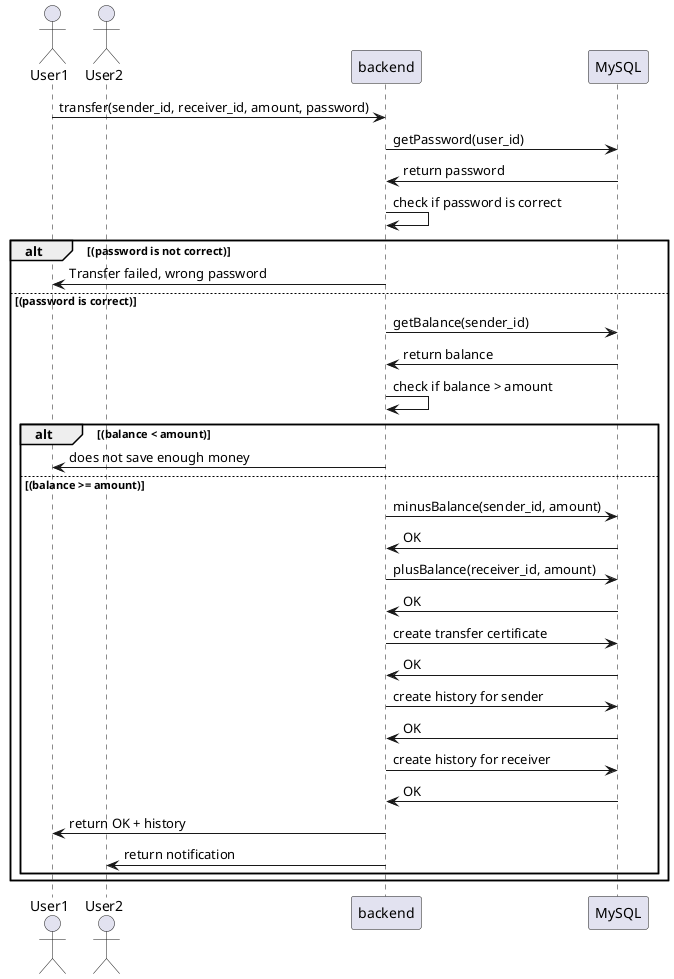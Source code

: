 @startuml transfer
    actor User1
    actor User2
    User1 -> "backend" : transfer(sender_id, receiver_id, amount, password)
    "backend" -> "MySQL" : getPassword(user_id)
    "MySQL" -> "backend" : return password
    "backend" -> "backend" : check if password is correct
    alt (password is not correct)
    "backend" -> User1 : Transfer failed, wrong password
    else (password is correct)

    "backend" -> "MySQL" : getBalance(sender_id)
    "MySQL" -> "backend" : return balance
    "backend" -> "backend" : check if balance > amount
    alt (balance < amount)
    "backend" -> User1 : does not save enough money
   
    else (balance >= amount)
    "backend" -> "MySQL" : minusBalance(sender_id, amount)
    "MySQL" -> "backend" : OK
    "backend" -> "MySQL" : plusBalance(receiver_id, amount)
    "MySQL" -> "backend" : OK
    "backend" -> "MySQL" : create transfer certificate
    "MySQL" -> "backend" : OK
    "backend" -> "MySQL" : create history for sender
    "MySQL" -> "backend" : OK
    "backend" -> "MySQL" : create history for receiver
    "MySQL" -> "backend" : OK
    "backend" -> User1 : return OK + history
    "backend" -> User2 : return notification
    end
    end
@enduml